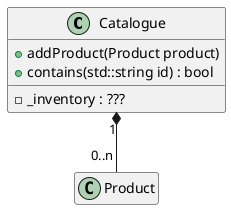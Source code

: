 @startuml
hide empty members

class Catalogue {
  + addProduct(Product product)
  + contains(std::string id) : bool
  __
  - _inventory : ???
}

class Product {
}

Catalogue "1" *-- "0..n" Product
@enduml